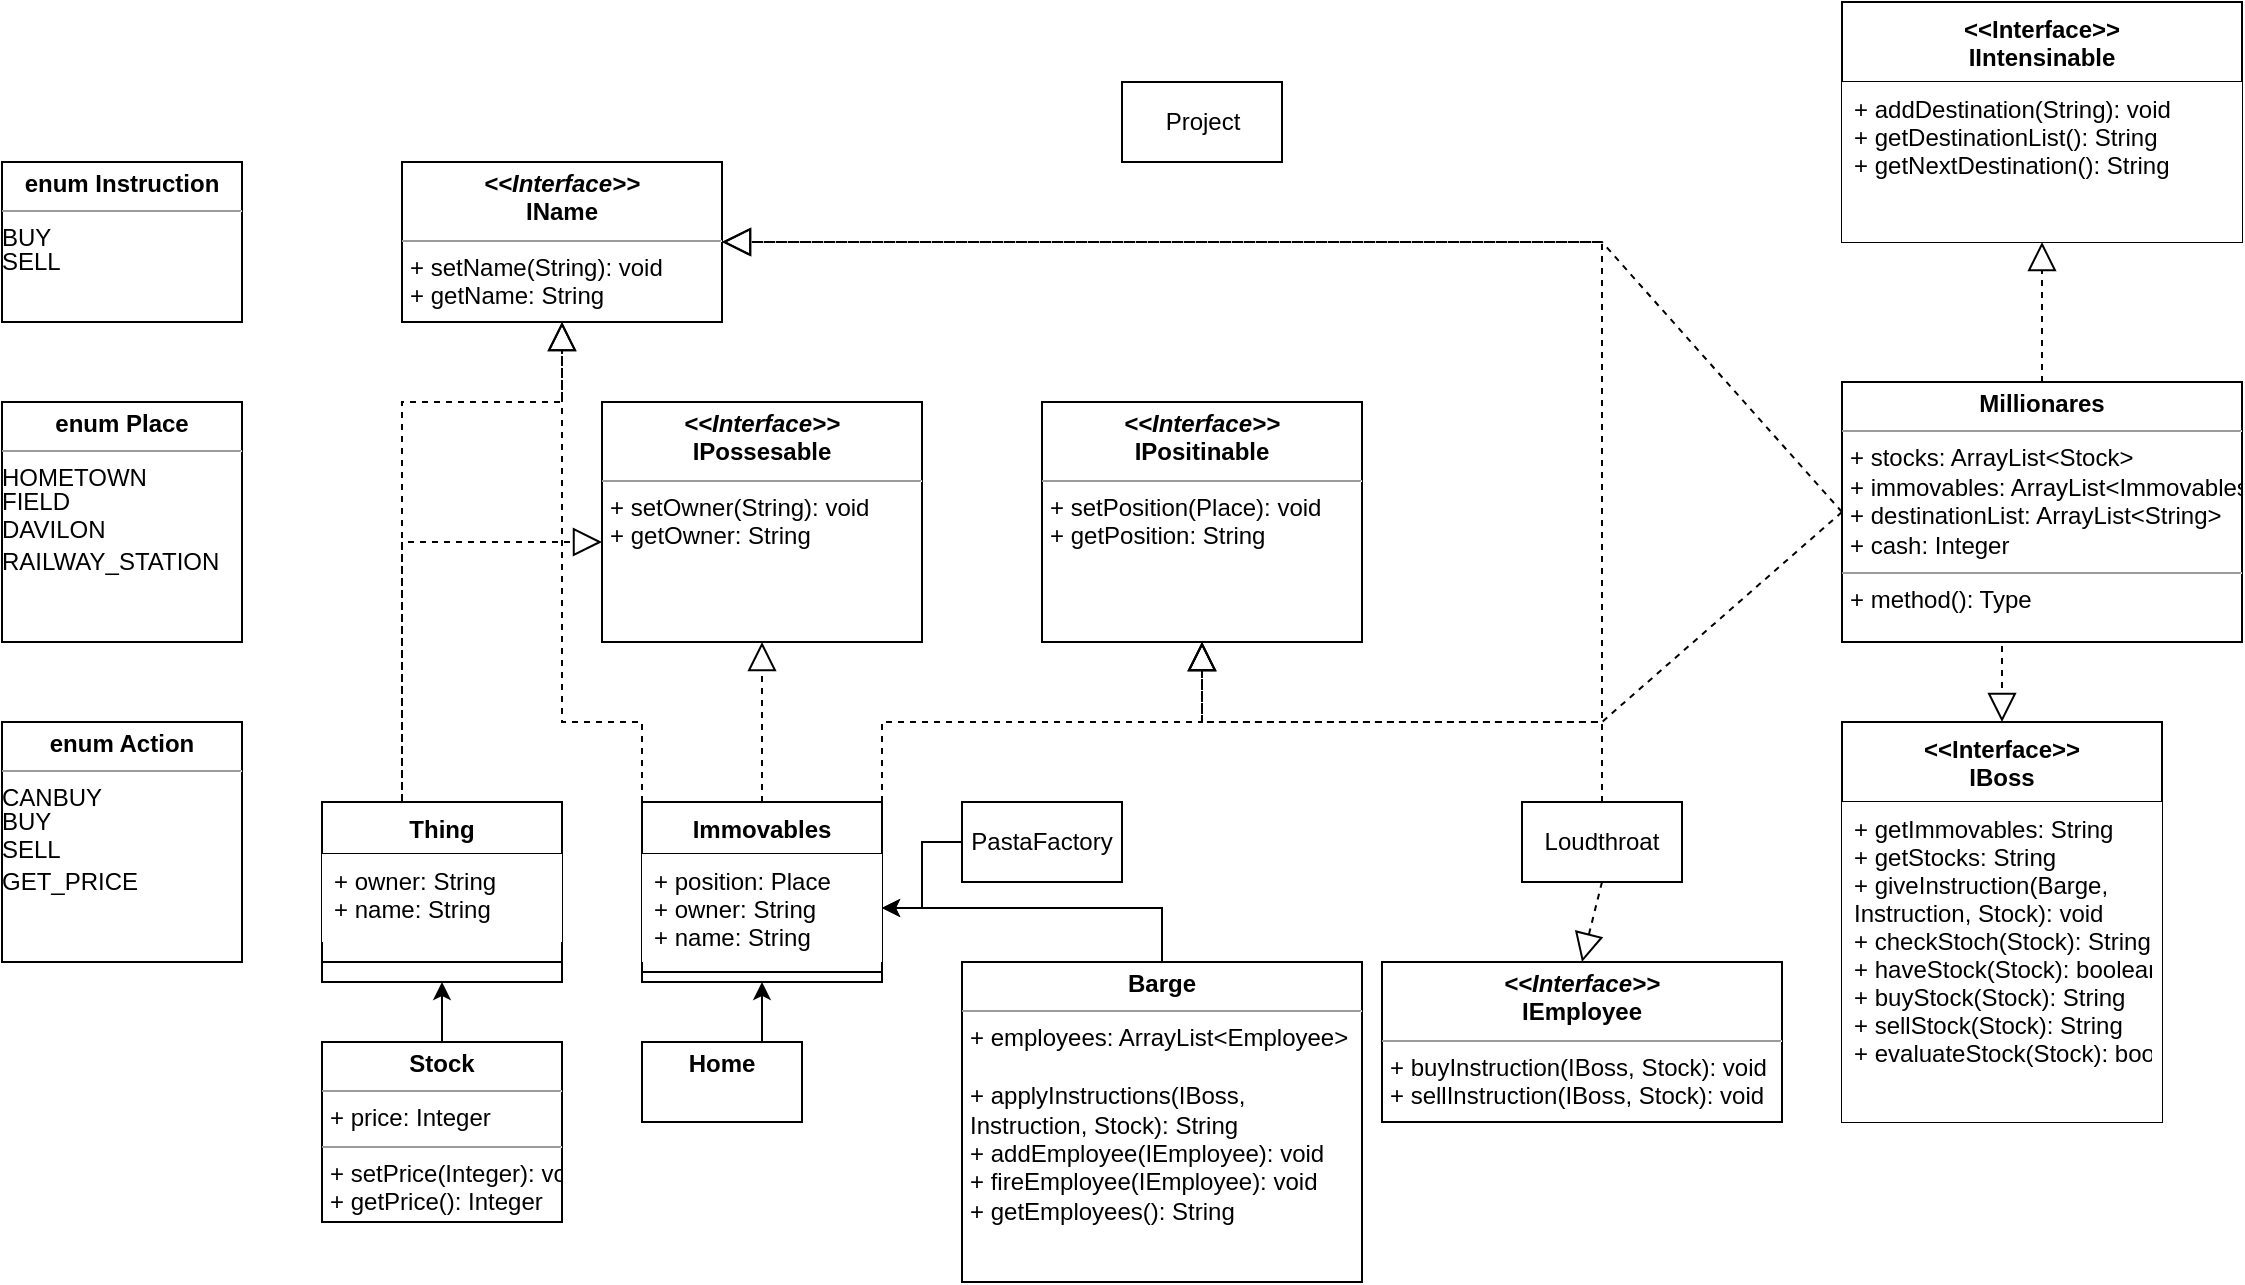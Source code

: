 <mxfile version="20.6.0" type="device"><diagram name="Page-1" id="c4acf3e9-155e-7222-9cf6-157b1a14988f"><mxGraphModel dx="1230" dy="567" grid="1" gridSize="10" guides="1" tooltips="1" connect="1" arrows="1" fold="1" page="1" pageScale="1" pageWidth="827" pageHeight="1169" background="none" math="0" shadow="0"><root><mxCell id="0"/><mxCell id="1" parent="0"/><mxCell id="5NQKWKbU0Ux_oSl4NF-F-81" style="edgeStyle=orthogonalEdgeStyle;rounded=0;orthogonalLoop=1;jettySize=auto;html=1;exitX=0;exitY=0.5;exitDx=0;exitDy=0;entryX=1;entryY=0.5;entryDx=0;entryDy=0;" edge="1" parent="1" source="9" target="e-zt83K3Xcjkcl_vYdc1-126"><mxGeometry relative="1" as="geometry"/></mxCell><mxCell id="9" value="" style="rounded=0;whiteSpace=wrap;html=1;" parent="1" vertex="1"><mxGeometry x="520" y="560" width="80" height="40" as="geometry"/></mxCell><mxCell id="10" value="PastaFactory" style="text;html=1;strokeColor=none;fillColor=none;align=center;verticalAlign=middle;whiteSpace=wrap;rounded=0;" parent="1" vertex="1"><mxGeometry x="530" y="565" width="60" height="30" as="geometry"/></mxCell><mxCell id="48" value="" style="rounded=0;whiteSpace=wrap;html=1;" parent="1" vertex="1"><mxGeometry x="800" y="560" width="80" height="40" as="geometry"/></mxCell><mxCell id="49" value="Loudthroat" style="text;html=1;strokeColor=none;fillColor=none;align=center;verticalAlign=middle;whiteSpace=wrap;rounded=0;" parent="1" vertex="1"><mxGeometry x="810" y="565" width="60" height="30" as="geometry"/></mxCell><mxCell id="e-zt83K3Xcjkcl_vYdc1-89" value="&lt;p style=&quot;margin:0px;margin-top:4px;text-align:center;&quot;&gt;&lt;b&gt;enum Place&lt;/b&gt;&lt;/p&gt;&lt;hr size=&quot;1&quot;&gt;&lt;div style=&quot;height:2px;&quot;&gt;HOMETOWN&lt;/div&gt;&lt;div style=&quot;height:2px;&quot;&gt;&lt;br&gt;&lt;/div&gt;&lt;div style=&quot;height:2px;&quot;&gt;&lt;br&gt;&lt;/div&gt;&lt;div style=&quot;height:2px;&quot;&gt;&lt;br&gt;&lt;/div&gt;&lt;div style=&quot;height:2px;&quot;&gt;&lt;br&gt;&lt;/div&gt;&lt;div style=&quot;height:2px;&quot;&gt;&lt;br&gt;&lt;/div&gt;&lt;div style=&quot;height:2px;&quot;&gt;FIELD&lt;/div&gt;&lt;div style=&quot;height:2px;&quot;&gt;&lt;br&gt;&lt;/div&gt;&lt;div style=&quot;height:2px;&quot;&gt;&lt;br&gt;&lt;/div&gt;&lt;div style=&quot;height:2px;&quot;&gt;&lt;br&gt;&lt;/div&gt;&lt;div style=&quot;height:2px;&quot;&gt;&lt;br&gt;&lt;/div&gt;&lt;div style=&quot;height:2px;&quot;&gt;&lt;br&gt;&lt;/div&gt;&lt;div style=&quot;height:2px;&quot;&gt;&lt;br&gt;&lt;/div&gt;&lt;div style=&quot;height:2px;&quot;&gt;DAVILON&lt;/div&gt;&lt;div style=&quot;height:2px;&quot;&gt;&lt;br&gt;&lt;/div&gt;&lt;div style=&quot;height:2px;&quot;&gt;&lt;br&gt;&lt;/div&gt;&lt;div style=&quot;height:2px;&quot;&gt;&lt;br&gt;&lt;/div&gt;&lt;div style=&quot;height:2px;&quot;&gt;&lt;br&gt;&lt;/div&gt;&lt;div style=&quot;height:2px;&quot;&gt;&lt;br&gt;&lt;/div&gt;&lt;div style=&quot;height:2px;&quot;&gt;&lt;br&gt;&lt;/div&gt;&lt;div style=&quot;height:2px;&quot;&gt;&lt;br&gt;&lt;/div&gt;&lt;div style=&quot;height:2px;&quot;&gt;RAILWAY_STATION&lt;/div&gt;" style="verticalAlign=top;align=left;overflow=fill;fontSize=12;fontFamily=Helvetica;html=1;" parent="1" vertex="1"><mxGeometry x="40" y="360" width="120" height="120" as="geometry"/></mxCell><mxCell id="e-zt83K3Xcjkcl_vYdc1-125" value="Immovables" style="swimlane;fontStyle=1;align=center;verticalAlign=top;childLayout=stackLayout;horizontal=1;startSize=26;horizontalStack=0;resizeParent=1;resizeParentMax=0;resizeLast=0;collapsible=1;marginBottom=0;" parent="1" vertex="1"><mxGeometry x="360" y="560" width="120" height="90" as="geometry"/></mxCell><mxCell id="e-zt83K3Xcjkcl_vYdc1-126" value="+ position: Place&#10;+ owner: String&#10;+ name: String" style="text;strokeColor=none;fillColor=#FFFFFF;align=left;verticalAlign=top;spacingLeft=4;spacingRight=4;overflow=hidden;rotatable=0;points=[[0,0.5],[1,0.5]];portConstraint=eastwest;" parent="e-zt83K3Xcjkcl_vYdc1-125" vertex="1"><mxGeometry y="26" width="120" height="54" as="geometry"/></mxCell><mxCell id="e-zt83K3Xcjkcl_vYdc1-127" value="" style="line;strokeWidth=1;fillColor=none;align=left;verticalAlign=middle;spacingTop=-1;spacingLeft=3;spacingRight=3;rotatable=0;labelPosition=right;points=[];portConstraint=eastwest;strokeColor=inherit;" parent="e-zt83K3Xcjkcl_vYdc1-125" vertex="1"><mxGeometry y="80" width="120" height="10" as="geometry"/></mxCell><mxCell id="e-zt83K3Xcjkcl_vYdc1-139" value="&lt;p style=&quot;margin:0px;margin-top:4px;text-align:center;&quot;&gt;&lt;i&gt;&lt;b&gt;&amp;lt;&amp;lt;Interface&amp;gt;&amp;gt;&lt;/b&gt;&lt;/i&gt;&lt;br&gt;&lt;b&gt;IPossesable&lt;/b&gt;&lt;/p&gt;&lt;hr size=&quot;1&quot;&gt;&lt;p style=&quot;margin:0px;margin-left:4px;&quot;&gt;+ setOwner(String): void&lt;br&gt;&lt;/p&gt;&lt;p style=&quot;margin:0px;margin-left:4px;&quot;&gt;+ getOwner: String&lt;/p&gt;" style="verticalAlign=top;align=left;overflow=fill;fontSize=12;fontFamily=Helvetica;html=1;" parent="1" vertex="1"><mxGeometry x="340" y="360" width="160" height="120" as="geometry"/></mxCell><mxCell id="e-zt83K3Xcjkcl_vYdc1-142" value="&lt;p style=&quot;margin:0px;margin-top:4px;text-align:center;&quot;&gt;&lt;i&gt;&amp;lt;&amp;lt;Interface&amp;gt;&amp;gt;&lt;/i&gt;&lt;br&gt;&lt;span&gt;IPositinable&lt;/span&gt;&lt;/p&gt;&lt;hr size=&quot;1&quot;&gt;&lt;p style=&quot;margin:0px;margin-left:4px;&quot;&gt;&lt;span style=&quot;font-weight: normal;&quot;&gt;+ setPosition(Place): void&lt;/span&gt;&lt;/p&gt;&lt;p style=&quot;margin:0px;margin-left:4px;&quot;&gt;&lt;span style=&quot;font-weight: normal;&quot;&gt;+ getPosition: String&lt;/span&gt;&lt;/p&gt;" style="verticalAlign=top;align=left;overflow=fill;fontSize=12;fontFamily=Helvetica;html=1;fontStyle=1" parent="1" vertex="1"><mxGeometry x="560" y="360" width="160" height="120" as="geometry"/></mxCell><mxCell id="e-zt83K3Xcjkcl_vYdc1-143" value="&lt;p style=&quot;margin:0px;margin-top:4px;text-align:center;&quot;&gt;&lt;i&gt;&lt;b&gt;&amp;lt;&amp;lt;Interface&amp;gt;&amp;gt;&lt;/b&gt;&lt;/i&gt;&lt;br&gt;&lt;b&gt;IName&lt;/b&gt;&lt;/p&gt;&lt;hr size=&quot;1&quot;&gt;&lt;p style=&quot;margin:0px;margin-left:4px;&quot;&gt;+ setName(String): void&lt;/p&gt;&lt;p style=&quot;margin:0px;margin-left:4px;&quot;&gt;+ getName: String&lt;/p&gt;&lt;p style=&quot;margin:0px;margin-left:4px;&quot;&gt;&lt;br&gt;&lt;/p&gt;" style="verticalAlign=top;align=left;overflow=fill;fontSize=12;fontFamily=Helvetica;html=1;" parent="1" vertex="1"><mxGeometry x="240" y="240" width="160" height="80" as="geometry"/></mxCell><mxCell id="e-zt83K3Xcjkcl_vYdc1-145" value="&lt;p style=&quot;margin:0px;margin-top:4px;text-align:center;&quot;&gt;&lt;b&gt;enum Instruction&lt;/b&gt;&lt;/p&gt;&lt;hr size=&quot;1&quot;&gt;&lt;div style=&quot;height:2px;&quot;&gt;BUY&lt;/div&gt;&lt;div style=&quot;height:2px;&quot;&gt;&lt;br&gt;&lt;/div&gt;&lt;div style=&quot;height:2px;&quot;&gt;&lt;br&gt;&lt;/div&gt;&lt;div style=&quot;height:2px;&quot;&gt;&lt;br&gt;&lt;/div&gt;&lt;div style=&quot;height:2px;&quot;&gt;&lt;br&gt;&lt;/div&gt;&lt;div style=&quot;height:2px;&quot;&gt;&lt;br&gt;&lt;/div&gt;&lt;div style=&quot;height:2px;&quot;&gt;SELL&lt;/div&gt;&lt;div style=&quot;height:2px;&quot;&gt;&lt;br&gt;&lt;/div&gt;&lt;div style=&quot;height:2px;&quot;&gt;&lt;br&gt;&lt;/div&gt;&lt;div style=&quot;height:2px;&quot;&gt;&lt;br&gt;&lt;/div&gt;&lt;div style=&quot;height:2px;&quot;&gt;&lt;br&gt;&lt;/div&gt;&lt;div style=&quot;height:2px;&quot;&gt;&lt;br&gt;&lt;/div&gt;" style="verticalAlign=top;align=left;overflow=fill;fontSize=12;fontFamily=Helvetica;html=1;" parent="1" vertex="1"><mxGeometry x="40" y="240" width="120" height="80" as="geometry"/></mxCell><mxCell id="e-zt83K3Xcjkcl_vYdc1-220" value="&lt;&lt;Interface&gt;&gt;&#10;IBoss" style="swimlane;fontStyle=1;align=center;verticalAlign=top;childLayout=stackLayout;horizontal=1;startSize=40;horizontalStack=0;resizeParent=1;resizeParentMax=0;resizeLast=0;collapsible=1;marginBottom=0;" parent="1" vertex="1"><mxGeometry x="960" y="520" width="160" height="200" as="geometry"/></mxCell><mxCell id="e-zt83K3Xcjkcl_vYdc1-223" value="+ getImmovables: String&#10;+ getStocks: String&#10;+ giveInstruction(Barge,&#10;Instruction, Stock): void&#10;+ checkStoch(Stock): String&#10;+ haveStock(Stock): boolean&#10;+ buyStock(Stock): String&#10;+ sellStock(Stock): String&#10;+ evaluateStock(Stock): boolean&#10;" style="text;strokeColor=none;fillColor=#FFFFFF;align=left;verticalAlign=top;spacingLeft=4;spacingRight=4;overflow=hidden;rotatable=0;points=[[0,0.5],[1,0.5]];portConstraint=eastwest;" parent="e-zt83K3Xcjkcl_vYdc1-220" vertex="1"><mxGeometry y="40" width="160" height="160" as="geometry"/></mxCell><mxCell id="e-zt83K3Xcjkcl_vYdc1-224" value="&lt;p style=&quot;margin:0px;margin-top:4px;text-align:center;&quot;&gt;&lt;i&gt;&amp;lt;&amp;lt;Interface&amp;gt;&amp;gt;&lt;/i&gt;&lt;br&gt;&lt;span&gt;IEmployee&lt;/span&gt;&lt;/p&gt;&lt;hr size=&quot;1&quot;&gt;&lt;p style=&quot;margin:0px;margin-left:4px;&quot;&gt;&lt;span style=&quot;font-weight: normal; background-color: initial;&quot;&gt;+ buyInstruction(IBoss, Stock): void&lt;/span&gt;&lt;br&gt;&lt;/p&gt;&lt;p style=&quot;margin:0px;margin-left:4px;&quot;&gt;&lt;span style=&quot;font-weight: normal;&quot;&gt;+ sellInstruction(IBoss, Stock): void&lt;/span&gt;&lt;/p&gt;" style="verticalAlign=top;align=left;overflow=fill;fontSize=12;fontFamily=Helvetica;html=1;fontStyle=1" parent="1" vertex="1"><mxGeometry x="730" y="640" width="200" height="80" as="geometry"/></mxCell><mxCell id="e-zt83K3Xcjkcl_vYdc1-225" value="" style="endArrow=block;dashed=1;endFill=0;endSize=12;html=1;rounded=0;exitX=0.5;exitY=0;exitDx=0;exitDy=0;" parent="1" source="e-zt83K3Xcjkcl_vYdc1-125" edge="1"><mxGeometry width="160" relative="1" as="geometry"><mxPoint x="420" y="510" as="sourcePoint"/><mxPoint x="420" y="480" as="targetPoint"/></mxGeometry></mxCell><mxCell id="e-zt83K3Xcjkcl_vYdc1-226" value="" style="endArrow=block;dashed=1;endFill=0;endSize=12;html=1;rounded=0;exitX=0.5;exitY=0;exitDx=0;exitDy=0;" parent="1" edge="1"><mxGeometry width="160" relative="1" as="geometry"><mxPoint x="240" y="559" as="sourcePoint"/><mxPoint x="340" y="430" as="targetPoint"/><Array as="points"><mxPoint x="240" y="430"/></Array></mxGeometry></mxCell><mxCell id="e-zt83K3Xcjkcl_vYdc1-229" value="" style="endArrow=block;dashed=1;endFill=0;endSize=12;html=1;rounded=0;entryX=0.5;entryY=1;entryDx=0;entryDy=0;exitX=0;exitY=0;exitDx=0;exitDy=0;" parent="1" source="e-zt83K3Xcjkcl_vYdc1-125" target="e-zt83K3Xcjkcl_vYdc1-143" edge="1"><mxGeometry width="160" relative="1" as="geometry"><mxPoint x="320" y="570" as="sourcePoint"/><mxPoint x="730" y="530" as="targetPoint"/><Array as="points"><mxPoint x="360" y="520"/><mxPoint x="320" y="520"/></Array></mxGeometry></mxCell><mxCell id="e-zt83K3Xcjkcl_vYdc1-230" value="" style="endArrow=block;dashed=1;endFill=0;endSize=12;html=1;rounded=0;" parent="1" edge="1"><mxGeometry width="160" relative="1" as="geometry"><mxPoint x="240" y="560" as="sourcePoint"/><mxPoint x="320" y="320" as="targetPoint"/><Array as="points"><mxPoint x="240" y="360"/><mxPoint x="320" y="360"/></Array></mxGeometry></mxCell><mxCell id="e-zt83K3Xcjkcl_vYdc1-231" value="" style="endArrow=block;dashed=1;endFill=0;endSize=12;html=1;rounded=0;exitX=1;exitY=0;exitDx=0;exitDy=0;entryX=0.5;entryY=1;entryDx=0;entryDy=0;" parent="1" source="e-zt83K3Xcjkcl_vYdc1-125" target="e-zt83K3Xcjkcl_vYdc1-142" edge="1"><mxGeometry width="160" relative="1" as="geometry"><mxPoint x="570" y="530" as="sourcePoint"/><mxPoint x="730" y="530" as="targetPoint"/><Array as="points"><mxPoint x="480" y="520"/><mxPoint x="640" y="520"/></Array></mxGeometry></mxCell><mxCell id="e-zt83K3Xcjkcl_vYdc1-232" value="" style="endArrow=block;dashed=1;endFill=0;endSize=12;html=1;rounded=0;entryX=1;entryY=0.5;entryDx=0;entryDy=0;" parent="1" target="e-zt83K3Xcjkcl_vYdc1-143" edge="1"><mxGeometry width="160" relative="1" as="geometry"><mxPoint x="840" y="560" as="sourcePoint"/><mxPoint x="960" y="500" as="targetPoint"/><Array as="points"><mxPoint x="840" y="280"/></Array></mxGeometry></mxCell><mxCell id="e-zt83K3Xcjkcl_vYdc1-233" value="" style="endArrow=block;dashed=1;endFill=0;endSize=12;html=1;rounded=0;exitX=0.5;exitY=0;exitDx=0;exitDy=0;entryX=0.5;entryY=1;entryDx=0;entryDy=0;" parent="1" source="48" target="e-zt83K3Xcjkcl_vYdc1-142" edge="1"><mxGeometry width="160" relative="1" as="geometry"><mxPoint x="840" y="559" as="sourcePoint"/><mxPoint x="930" y="460" as="targetPoint"/><Array as="points"><mxPoint x="840" y="520"/><mxPoint x="640" y="520"/></Array></mxGeometry></mxCell><mxCell id="e-zt83K3Xcjkcl_vYdc1-235" value="" style="endArrow=block;dashed=1;endFill=0;endSize=12;html=1;rounded=0;entryX=0.5;entryY=0;entryDx=0;entryDy=0;exitX=0.5;exitY=1;exitDx=0;exitDy=0;" parent="1" target="e-zt83K3Xcjkcl_vYdc1-220" edge="1"><mxGeometry width="160" relative="1" as="geometry"><mxPoint x="1040" y="440" as="sourcePoint"/><mxPoint x="1040" y="460" as="targetPoint"/><Array as="points"/></mxGeometry></mxCell><mxCell id="5NQKWKbU0Ux_oSl4NF-F-60" value="&lt;p style=&quot;margin:0px;margin-top:4px;text-align:center;&quot;&gt;&lt;b&gt;enum Action&lt;/b&gt;&lt;/p&gt;&lt;hr size=&quot;1&quot;&gt;&lt;div style=&quot;height:2px;&quot;&gt;CANBUY&lt;/div&gt;&lt;div style=&quot;height:2px;&quot;&gt;&lt;br&gt;&lt;/div&gt;&lt;div style=&quot;height:2px;&quot;&gt;&lt;br&gt;&lt;/div&gt;&lt;div style=&quot;height:2px;&quot;&gt;&lt;br&gt;&lt;/div&gt;&lt;div style=&quot;height:2px;&quot;&gt;&lt;br&gt;&lt;/div&gt;&lt;div style=&quot;height:2px;&quot;&gt;&lt;br&gt;&lt;/div&gt;&lt;div style=&quot;height:2px;&quot;&gt;BUY&lt;/div&gt;&lt;div style=&quot;height:2px;&quot;&gt;&lt;br&gt;&lt;/div&gt;&lt;div style=&quot;height:2px;&quot;&gt;&lt;br&gt;&lt;/div&gt;&lt;div style=&quot;height:2px;&quot;&gt;&lt;br&gt;&lt;/div&gt;&lt;div style=&quot;height:2px;&quot;&gt;&lt;br&gt;&lt;/div&gt;&lt;div style=&quot;height:2px;&quot;&gt;&lt;br&gt;&lt;/div&gt;&lt;div style=&quot;height:2px;&quot;&gt;&lt;br&gt;&lt;/div&gt;&lt;div style=&quot;height:2px;&quot;&gt;SELL&lt;/div&gt;&lt;div style=&quot;height:2px;&quot;&gt;&lt;br&gt;&lt;/div&gt;&lt;div style=&quot;height:2px;&quot;&gt;&lt;br&gt;&lt;/div&gt;&lt;div style=&quot;height:2px;&quot;&gt;&lt;br&gt;&lt;/div&gt;&lt;div style=&quot;height:2px;&quot;&gt;&lt;br&gt;&lt;/div&gt;&lt;div style=&quot;height:2px;&quot;&gt;&lt;br&gt;&lt;/div&gt;&lt;div style=&quot;height:2px;&quot;&gt;&lt;br&gt;&lt;/div&gt;&lt;div style=&quot;height:2px;&quot;&gt;&lt;br&gt;&lt;/div&gt;&lt;div style=&quot;height:2px;&quot;&gt;GET_PRICE&lt;/div&gt;" style="verticalAlign=top;align=left;overflow=fill;fontSize=12;fontFamily=Helvetica;html=1;" vertex="1" parent="1"><mxGeometry x="40" y="520" width="120" height="120" as="geometry"/></mxCell><mxCell id="5NQKWKbU0Ux_oSl4NF-F-61" value="Project" style="html=1;" vertex="1" parent="1"><mxGeometry x="600" y="200" width="80" height="40" as="geometry"/></mxCell><mxCell id="5NQKWKbU0Ux_oSl4NF-F-62" value="Thing" style="swimlane;fontStyle=1;align=center;verticalAlign=top;childLayout=stackLayout;horizontal=1;startSize=26;horizontalStack=0;resizeParent=1;resizeParentMax=0;resizeLast=0;collapsible=1;marginBottom=0;fillColor=#FFFFFF;" vertex="1" parent="1"><mxGeometry x="200" y="560" width="120" height="90" as="geometry"/></mxCell><mxCell id="5NQKWKbU0Ux_oSl4NF-F-63" value="+ owner: String&#10;+ name: String" style="text;strokeColor=none;fillColor=#FFFFFF;align=left;verticalAlign=top;spacingLeft=4;spacingRight=4;overflow=hidden;rotatable=0;points=[[0,0.5],[1,0.5]];portConstraint=eastwest;" vertex="1" parent="5NQKWKbU0Ux_oSl4NF-F-62"><mxGeometry y="26" width="120" height="44" as="geometry"/></mxCell><mxCell id="5NQKWKbU0Ux_oSl4NF-F-64" value="" style="line;strokeWidth=1;fillColor=none;align=left;verticalAlign=middle;spacingTop=-1;spacingLeft=3;spacingRight=3;rotatable=0;labelPosition=right;points=[];portConstraint=eastwest;strokeColor=inherit;" vertex="1" parent="5NQKWKbU0Ux_oSl4NF-F-62"><mxGeometry y="70" width="120" height="20" as="geometry"/></mxCell><mxCell id="5NQKWKbU0Ux_oSl4NF-F-67" style="edgeStyle=orthogonalEdgeStyle;rounded=0;orthogonalLoop=1;jettySize=auto;html=1;exitX=0.5;exitY=0;exitDx=0;exitDy=0;entryX=0.5;entryY=1;entryDx=0;entryDy=0;" edge="1" parent="1" source="5NQKWKbU0Ux_oSl4NF-F-66" target="5NQKWKbU0Ux_oSl4NF-F-62"><mxGeometry relative="1" as="geometry"/></mxCell><mxCell id="5NQKWKbU0Ux_oSl4NF-F-66" value="&lt;p style=&quot;margin:0px;margin-top:4px;text-align:center;&quot;&gt;&lt;b&gt;Stock&lt;/b&gt;&lt;/p&gt;&lt;hr size=&quot;1&quot;&gt;&lt;p style=&quot;margin:0px;margin-left:4px;&quot;&gt;+ price: Integer&lt;/p&gt;&lt;hr size=&quot;1&quot;&gt;&lt;p style=&quot;margin:0px;margin-left:4px;&quot;&gt;+ setPrice(Integer): void&lt;/p&gt;&lt;p style=&quot;margin:0px;margin-left:4px;&quot;&gt;+ getPrice(): Integer&lt;/p&gt;" style="verticalAlign=top;align=left;overflow=fill;fontSize=12;fontFamily=Helvetica;html=1;" vertex="1" parent="1"><mxGeometry x="200" y="680" width="120" height="90" as="geometry"/></mxCell><mxCell id="5NQKWKbU0Ux_oSl4NF-F-69" style="edgeStyle=orthogonalEdgeStyle;rounded=0;orthogonalLoop=1;jettySize=auto;html=1;exitX=0.5;exitY=0;exitDx=0;exitDy=0;entryX=0.5;entryY=1;entryDx=0;entryDy=0;" edge="1" parent="1" source="5NQKWKbU0Ux_oSl4NF-F-68" target="e-zt83K3Xcjkcl_vYdc1-125"><mxGeometry relative="1" as="geometry"/></mxCell><mxCell id="5NQKWKbU0Ux_oSl4NF-F-68" value="&lt;p style=&quot;margin:0px;margin-top:4px;text-align:center;&quot;&gt;&lt;b&gt;Home&lt;/b&gt;&lt;/p&gt;" style="verticalAlign=top;align=left;overflow=fill;fontSize=12;fontFamily=Helvetica;html=1;" vertex="1" parent="1"><mxGeometry x="360" y="680" width="80" height="40" as="geometry"/></mxCell><mxCell id="5NQKWKbU0Ux_oSl4NF-F-82" style="edgeStyle=orthogonalEdgeStyle;rounded=0;orthogonalLoop=1;jettySize=auto;html=1;exitX=0.5;exitY=0;exitDx=0;exitDy=0;entryX=1;entryY=0.5;entryDx=0;entryDy=0;" edge="1" parent="1" source="5NQKWKbU0Ux_oSl4NF-F-74" target="e-zt83K3Xcjkcl_vYdc1-126"><mxGeometry relative="1" as="geometry"/></mxCell><mxCell id="5NQKWKbU0Ux_oSl4NF-F-74" value="&lt;p style=&quot;margin:0px;margin-top:4px;text-align:center;&quot;&gt;&lt;b&gt;Barge&lt;/b&gt;&lt;/p&gt;&lt;hr size=&quot;1&quot;&gt;&lt;p style=&quot;margin:0px;margin-left:4px;&quot;&gt;+ employees: ArrayList&amp;lt;Employee&amp;gt;&lt;/p&gt;&lt;p style=&quot;margin:0px;margin-left:4px;&quot;&gt;&lt;br&gt;&lt;/p&gt;&lt;p style=&quot;margin:0px;margin-left:4px;&quot;&gt;+ applyInstructions(IBoss,&lt;/p&gt;&lt;p style=&quot;margin:0px;margin-left:4px;&quot;&gt;Instruction, Stock): String&lt;/p&gt;&lt;p style=&quot;margin:0px;margin-left:4px;&quot;&gt;+ addEmployee(IEmployee): void&lt;/p&gt;&lt;p style=&quot;margin:0px;margin-left:4px;&quot;&gt;+ fireEmployee(IEmployee): void&lt;/p&gt;&lt;p style=&quot;margin:0px;margin-left:4px;&quot;&gt;+ getEmployees(): String&lt;/p&gt;" style="verticalAlign=top;align=left;overflow=fill;fontSize=12;fontFamily=Helvetica;html=1;" vertex="1" parent="1"><mxGeometry x="520" y="640" width="200" height="160" as="geometry"/></mxCell><mxCell id="5NQKWKbU0Ux_oSl4NF-F-76" value="&lt;p style=&quot;margin:0px;margin-top:4px;text-align:center;&quot;&gt;&lt;b&gt;Millionares&lt;/b&gt;&lt;/p&gt;&lt;hr size=&quot;1&quot;&gt;&lt;p style=&quot;margin:0px;margin-left:4px;&quot;&gt;+ stocks: ArrayList&amp;lt;Stock&amp;gt;&lt;/p&gt;&lt;p style=&quot;margin:0px;margin-left:4px;&quot;&gt;+ immovables: ArrayList&amp;lt;Immovables&amp;gt;&lt;/p&gt;&lt;p style=&quot;margin:0px;margin-left:4px;&quot;&gt;+ destinationList: ArrayList&amp;lt;String&amp;gt;&lt;/p&gt;&lt;p style=&quot;margin:0px;margin-left:4px;&quot;&gt;+ cash: Integer&lt;/p&gt;&lt;hr size=&quot;1&quot;&gt;&lt;p style=&quot;margin:0px;margin-left:4px;&quot;&gt;+ method(): Type&lt;/p&gt;" style="verticalAlign=top;align=left;overflow=fill;fontSize=12;fontFamily=Helvetica;html=1;" vertex="1" parent="1"><mxGeometry x="960" y="350" width="200" height="130" as="geometry"/></mxCell><mxCell id="5NQKWKbU0Ux_oSl4NF-F-77" value="&lt;&lt;Interface&gt;&gt;&#10;IIntensinable" style="swimlane;fontStyle=1;align=center;verticalAlign=top;childLayout=stackLayout;horizontal=1;startSize=40;horizontalStack=0;resizeParent=1;resizeParentMax=0;resizeLast=0;collapsible=1;marginBottom=0;" vertex="1" parent="1"><mxGeometry x="960" y="160" width="200" height="120" as="geometry"/></mxCell><mxCell id="5NQKWKbU0Ux_oSl4NF-F-78" value="+ addDestination(String): void&#10;+ getDestinationList(): String&#10;+ getNextDestination(): String" style="text;strokeColor=none;fillColor=#FFFFFF;align=left;verticalAlign=top;spacingLeft=4;spacingRight=4;overflow=hidden;rotatable=0;points=[[0,0.5],[1,0.5]];portConstraint=eastwest;" vertex="1" parent="5NQKWKbU0Ux_oSl4NF-F-77"><mxGeometry y="40" width="200" height="80" as="geometry"/></mxCell><mxCell id="5NQKWKbU0Ux_oSl4NF-F-79" value="" style="endArrow=block;dashed=1;endFill=0;endSize=12;html=1;rounded=0;exitX=0.5;exitY=0;exitDx=0;exitDy=0;" edge="1" parent="1" source="5NQKWKbU0Ux_oSl4NF-F-76" target="5NQKWKbU0Ux_oSl4NF-F-77"><mxGeometry width="160" relative="1" as="geometry"><mxPoint x="880" y="320" as="sourcePoint"/><mxPoint x="1040" y="320" as="targetPoint"/></mxGeometry></mxCell><mxCell id="5NQKWKbU0Ux_oSl4NF-F-83" value="" style="endArrow=block;dashed=1;endFill=0;endSize=12;html=1;rounded=0;exitX=0.5;exitY=1;exitDx=0;exitDy=0;entryX=0.5;entryY=0;entryDx=0;entryDy=0;" edge="1" parent="1" source="48" target="e-zt83K3Xcjkcl_vYdc1-224"><mxGeometry width="160" relative="1" as="geometry"><mxPoint x="730" y="480" as="sourcePoint"/><mxPoint x="890" y="480" as="targetPoint"/></mxGeometry></mxCell><mxCell id="5NQKWKbU0Ux_oSl4NF-F-84" value="" style="endArrow=block;dashed=1;endFill=0;endSize=12;html=1;rounded=0;exitX=0;exitY=0.5;exitDx=0;exitDy=0;" edge="1" parent="1" source="5NQKWKbU0Ux_oSl4NF-F-76"><mxGeometry width="160" relative="1" as="geometry"><mxPoint x="730" y="480" as="sourcePoint"/><mxPoint x="400" y="280" as="targetPoint"/><Array as="points"><mxPoint x="840" y="280"/></Array></mxGeometry></mxCell><mxCell id="5NQKWKbU0Ux_oSl4NF-F-85" value="" style="endArrow=block;dashed=1;endFill=0;endSize=12;html=1;rounded=0;exitX=0;exitY=0.5;exitDx=0;exitDy=0;" edge="1" parent="1" source="5NQKWKbU0Ux_oSl4NF-F-76"><mxGeometry width="160" relative="1" as="geometry"><mxPoint x="730" y="480" as="sourcePoint"/><mxPoint x="640" y="480" as="targetPoint"/><Array as="points"><mxPoint x="840" y="520"/><mxPoint x="640" y="520"/></Array></mxGeometry></mxCell></root></mxGraphModel></diagram></mxfile>